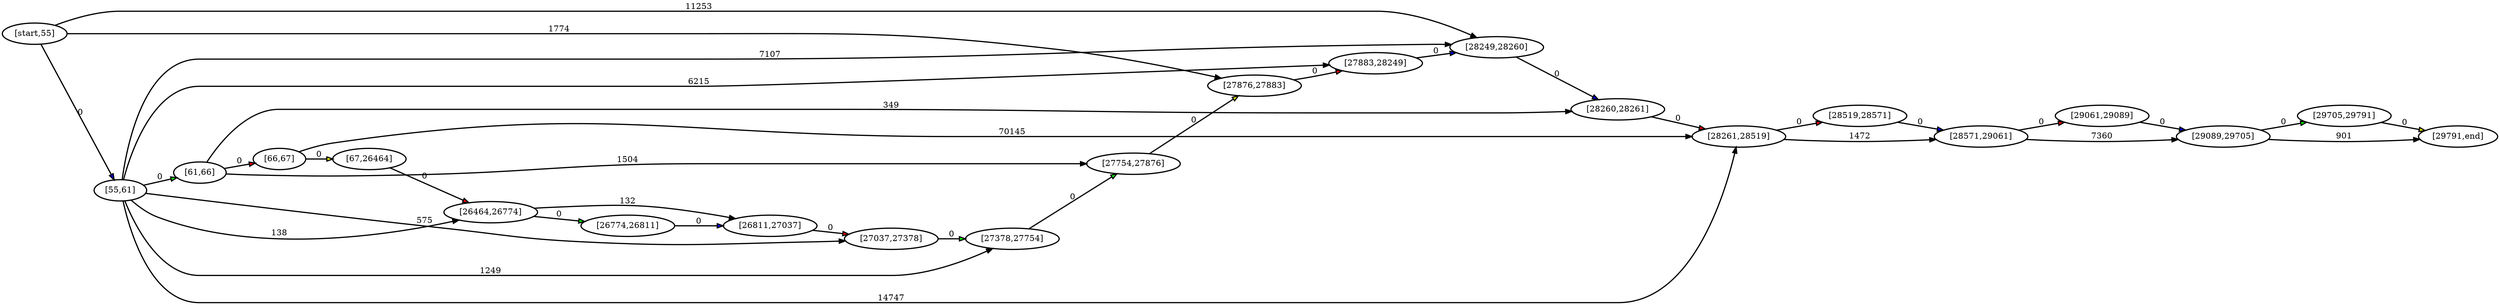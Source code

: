 digraph N {
	overlap="false"
	rankdir="LR"
	0 [label="[start,55]", style="bold"];
	1 [label="[55,61]", style="bold"];
	2 [label="[61,66]", style="bold"];
	3 [label="[66,67]", style="bold"];
	4 [label="[67,26464]", style="bold"];
	5 [label="[26464,26774]", style="bold"];
	6 [label="[26774,26811]", style="bold"];
	7 [label="[26811,27037]", style="bold"];
	8 [label="[27037,27378]", style="bold"];
	9 [label="[27378,27754]", style="bold"];
	10 [label="[27754,27876]", style="bold"];
	11 [label="[27876,27883]", style="bold"];
	12 [label="[27883,28249]", style="bold"];
	13 [label="[28249,28260]", style="bold"];
	14 [label="[28260,28261]", style="bold"];
	15 [label="[28261,28519]", style="bold"];
	16 [label="[28519,28571]", style="bold"];
	17 [label="[28571,29061]", style="bold"];
	18 [label="[29061,29089]", style="bold"];
	19 [label="[29089,29705]", style="bold"];
	20 [label="[29705,29791]", style="bold"];
	21 [label="[29791,end]", style="bold"];
	0 -> 11 [label="1774", fillcolor=black, style="bold"];
	0 -> 13 [label="11253", fillcolor=black, style="bold"];
	1 -> 5 [label="138", fillcolor=black, style="bold"];
	1 -> 8 [label="575", fillcolor=black, style="bold"];
	1 -> 9 [label="1249", fillcolor=black, style="bold"];
	1 -> 12 [label="6215", fillcolor=black, style="bold"];
	1 -> 13 [label="7107", fillcolor=black, style="bold"];
	1 -> 15 [label="14747", fillcolor=black, style="bold"];
	2 -> 10 [label="1504", fillcolor=black, style="bold"];
	2 -> 14 [label="349", fillcolor=black, style="bold"];
	3 -> 15 [label="70145", fillcolor=black, style="bold"];
	5 -> 7 [label="132", fillcolor=black, style="bold"];
	15 -> 17 [label="1472", fillcolor=black, style="bold"];
	17 -> 19 [label="7360", fillcolor=black, style="bold"];
	19 -> 21 [label="901", fillcolor=black, style="bold"];
	2 -> 3 [label="0", fillcolor=red, style="bold"];
	3 -> 4 [label="0", fillcolor=yellow, style="bold"];
	17 -> 18 [label="0", fillcolor=red, style="bold"];
	19 -> 20 [label="0", fillcolor=green, style="bold"];
	5 -> 6 [label="0", fillcolor=green, style="bold"];
	12 -> 13 [label="0", fillcolor=blue, style="bold"];
	16 -> 17 [label="0", fillcolor=blue, style="bold"];
	7 -> 8 [label="0", fillcolor=red, style="bold"];
	20 -> 21 [label="0", fillcolor=yellow, style="bold"];
	4 -> 5 [label="0", fillcolor=red, style="bold"];
	18 -> 19 [label="0", fillcolor=blue, style="bold"];
	10 -> 11 [label="0", fillcolor=yellow, style="bold"];
	14 -> 15 [label="0", fillcolor=red, style="bold"];
	13 -> 14 [label="0", fillcolor=blue, style="bold"];
	15 -> 16 [label="0", fillcolor=red, style="bold"];
	9 -> 10 [label="0", fillcolor=green, style="bold"];
	11 -> 12 [label="0", fillcolor=red, style="bold"];
	8 -> 9 [label="0", fillcolor=green, style="bold"];
	0 -> 1 [label="0", fillcolor=blue, style="bold"];
	6 -> 7 [label="0", fillcolor=blue, style="bold"];
	1 -> 2 [label="0", fillcolor=green, style="bold"];
}